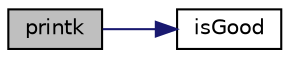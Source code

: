 digraph "printk"
{
  edge [fontname="Helvetica",fontsize="10",labelfontname="Helvetica",labelfontsize="10"];
  node [fontname="Helvetica",fontsize="10",shape=record];
  rankdir="LR";
  Node5 [label="printk",height=0.2,width=0.4,color="black", fillcolor="grey75", style="filled", fontcolor="black"];
  Node5 -> Node6 [color="midnightblue",fontsize="10",style="solid",fontname="Helvetica"];
  Node6 [label="isGood",height=0.2,width=0.4,color="black", fillcolor="white", style="filled",URL="$d2/d67/printk__host_8cpp.html#abc4c5fda600e142f0fcf8208ff4614d9"];
}
